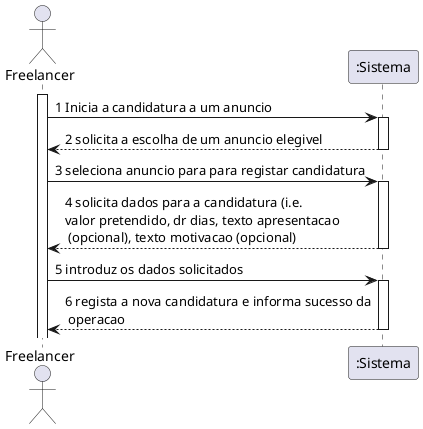 @startuml
actor Freelancer
activate Freelancer
Freelancer -> ":Sistema" : 1 Inicia a candidatura a um anuncio
activate ":Sistema"
":Sistema" --> Freelancer : 2 solicita a escolha de um anuncio elegivel
deactivate ":Sistema"
Freelancer -> ":Sistema" : 3 seleciona anuncio para para registar candidatura
activate ":Sistema"
":Sistema" --> Freelancer : 4 solicita dados para a candidatura (i.e.\nvalor pretendido, dr dias, texto apresentacao\n (opcional), texto motivacao (opcional)
deactivate ":Sistema"
Freelancer -> ":Sistema" : 5 introduz os dados solicitados
activate ":Sistema"
":Sistema" --> Freelancer : 6 regista a nova candidatura e informa sucesso da\n operacao
deactivate ":Sistema"

@enduml